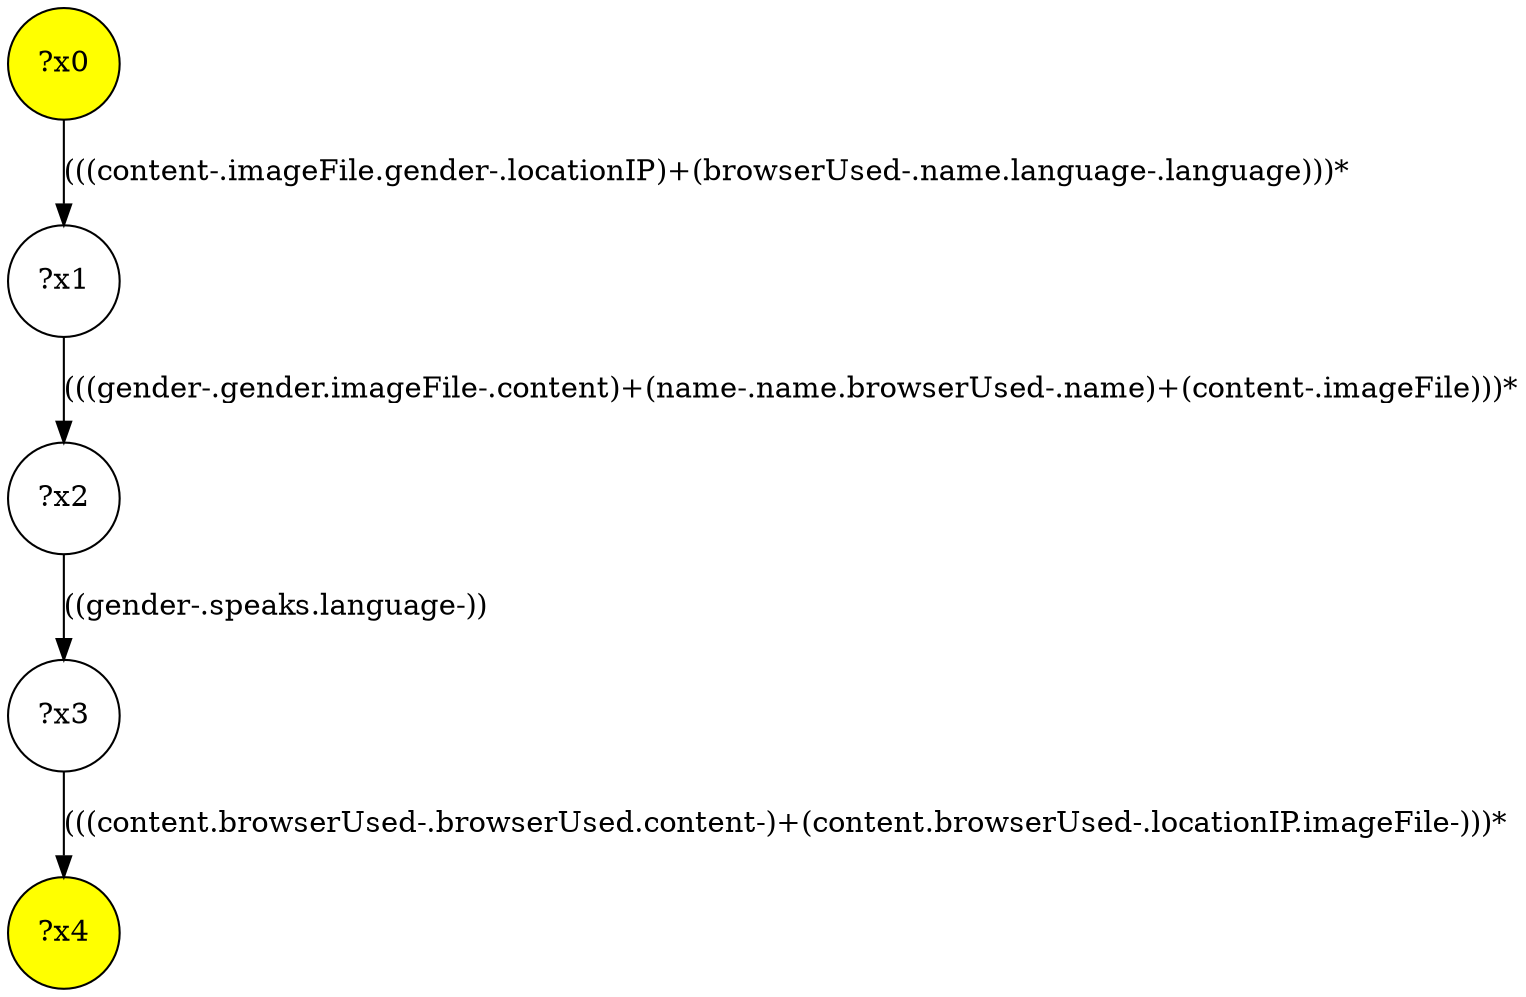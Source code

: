 digraph g {
	x0 [fillcolor="yellow", style="filled," shape=circle, label="?x0"];
	x4 [fillcolor="yellow", style="filled," shape=circle, label="?x4"];
	x1 [shape=circle, label="?x1"];
	x0 -> x1 [label="(((content-.imageFile.gender-.locationIP)+(browserUsed-.name.language-.language)))*"];
	x2 [shape=circle, label="?x2"];
	x1 -> x2 [label="(((gender-.gender.imageFile-.content)+(name-.name.browserUsed-.name)+(content-.imageFile)))*"];
	x3 [shape=circle, label="?x3"];
	x2 -> x3 [label="((gender-.speaks.language-))"];
	x3 -> x4 [label="(((content.browserUsed-.browserUsed.content-)+(content.browserUsed-.locationIP.imageFile-)))*"];
}
